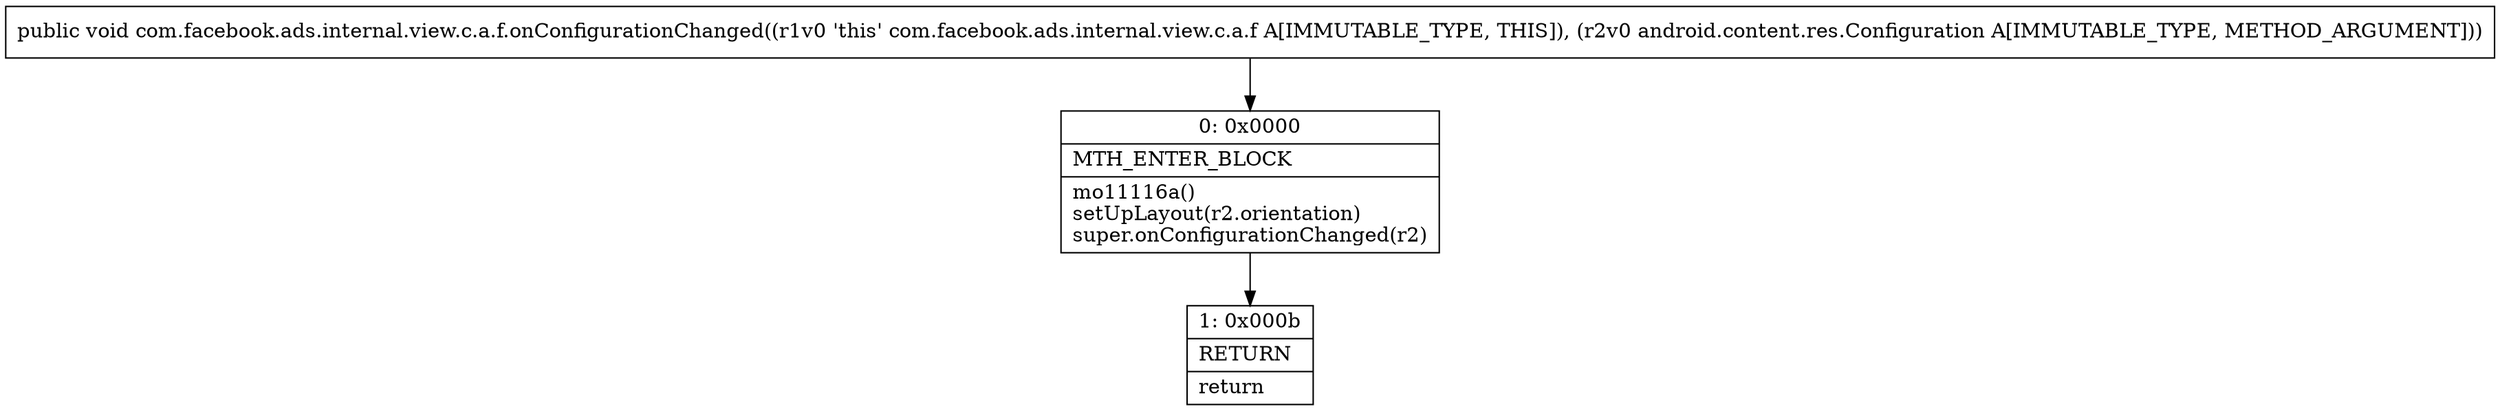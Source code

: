 digraph "CFG forcom.facebook.ads.internal.view.c.a.f.onConfigurationChanged(Landroid\/content\/res\/Configuration;)V" {
Node_0 [shape=record,label="{0\:\ 0x0000|MTH_ENTER_BLOCK\l|mo11116a()\lsetUpLayout(r2.orientation)\lsuper.onConfigurationChanged(r2)\l}"];
Node_1 [shape=record,label="{1\:\ 0x000b|RETURN\l|return\l}"];
MethodNode[shape=record,label="{public void com.facebook.ads.internal.view.c.a.f.onConfigurationChanged((r1v0 'this' com.facebook.ads.internal.view.c.a.f A[IMMUTABLE_TYPE, THIS]), (r2v0 android.content.res.Configuration A[IMMUTABLE_TYPE, METHOD_ARGUMENT])) }"];
MethodNode -> Node_0;
Node_0 -> Node_1;
}

